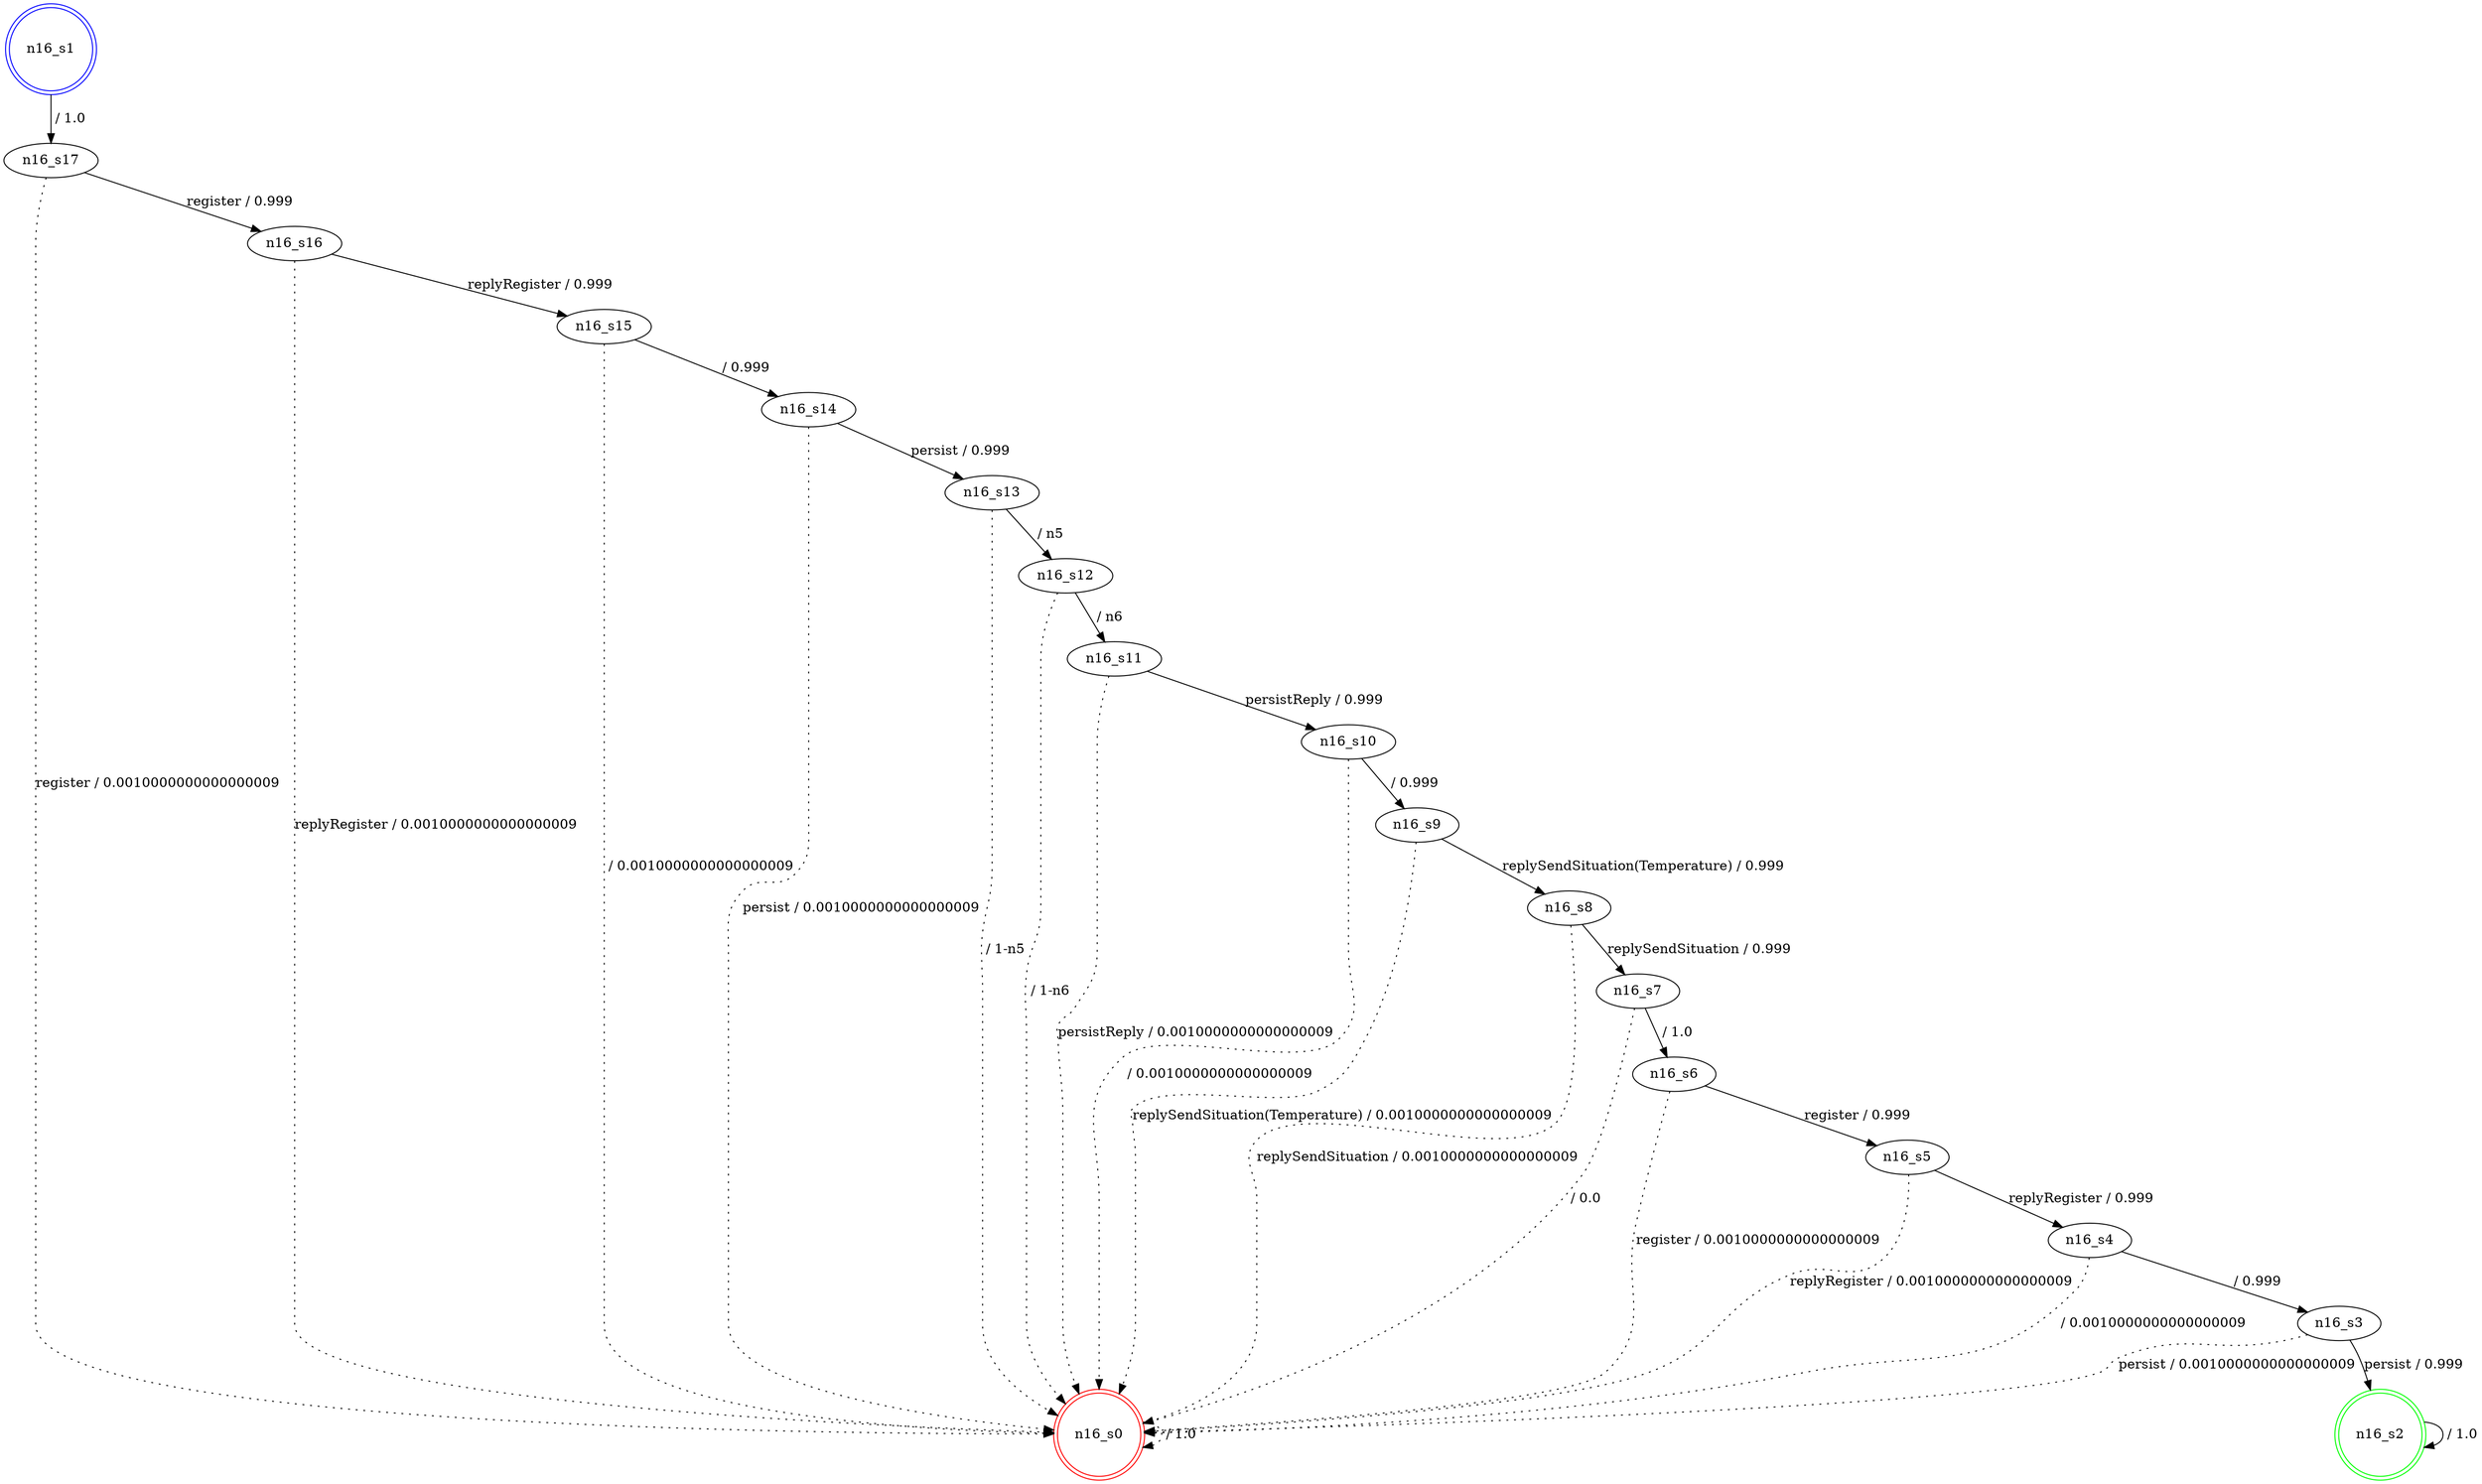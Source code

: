 digraph graphname {
n16_s0 [label="n16_s0",color=red,shape=doublecircle ];
n16_s1 [label="n16_s1",color=blue,shape=doublecircle ];
n16_s2 [label="n16_s2",color=green,shape=doublecircle ];
n16_s3 [label="n16_s3" ];
n16_s4 [label="n16_s4" ];
n16_s5 [label="n16_s5" ];
n16_s6 [label="n16_s6" ];
n16_s7 [label="n16_s7" ];
n16_s8 [label="n16_s8" ];
n16_s9 [label="n16_s9" ];
n16_s10 [label="n16_s10" ];
n16_s11 [label="n16_s11" ];
n16_s12 [label="n16_s12" ];
n16_s13 [label="n16_s13" ];
n16_s14 [label="n16_s14" ];
n16_s15 [label="n16_s15" ];
n16_s16 [label="n16_s16" ];
n16_s17 [label="n16_s17" ];
n16_s0 -> n16_s0 [label=" / 1.0", style=dotted];
n16_s1 -> n16_s17 [label=" / 1.0"];
n16_s2 -> n16_s2 [label=" / 1.0"];
n16_s3 -> n16_s2 [label="persist / 0.999"];
n16_s3 -> n16_s0 [label="persist / 0.0010000000000000009", style=dotted];
n16_s4 -> n16_s3 [label=" / 0.999"];
n16_s4 -> n16_s0 [label=" / 0.0010000000000000009", style=dotted];
n16_s5 -> n16_s4 [label="replyRegister / 0.999"];
n16_s5 -> n16_s0 [label="replyRegister / 0.0010000000000000009", style=dotted];
n16_s6 -> n16_s5 [label="register / 0.999"];
n16_s6 -> n16_s0 [label="register / 0.0010000000000000009", style=dotted];
n16_s7 -> n16_s6 [label=" / 1.0"];
n16_s7 -> n16_s0 [label=" / 0.0", style=dotted];
n16_s8 -> n16_s7 [label="replySendSituation / 0.999"];
n16_s8 -> n16_s0 [label="replySendSituation / 0.0010000000000000009", style=dotted];
n16_s9 -> n16_s8 [label="replySendSituation(Temperature) / 0.999"];
n16_s9 -> n16_s0 [label="replySendSituation(Temperature) / 0.0010000000000000009", style=dotted];
n16_s10 -> n16_s9 [label=" / 0.999"];
n16_s10 -> n16_s0 [label=" / 0.0010000000000000009", style=dotted];
n16_s11 -> n16_s10 [label="persistReply / 0.999"];
n16_s11 -> n16_s0 [label="persistReply / 0.0010000000000000009", style=dotted];
n16_s12 -> n16_s11 [label=" / n6"];
n16_s12 -> n16_s0 [label=" / 1-n6", style=dotted];
n16_s13 -> n16_s12 [label=" / n5"];
n16_s13 -> n16_s0 [label=" / 1-n5", style=dotted];
n16_s14 -> n16_s13 [label="persist / 0.999"];
n16_s14 -> n16_s0 [label="persist / 0.0010000000000000009", style=dotted];
n16_s15 -> n16_s14 [label=" / 0.999"];
n16_s15 -> n16_s0 [label=" / 0.0010000000000000009", style=dotted];
n16_s16 -> n16_s15 [label="replyRegister / 0.999"];
n16_s16 -> n16_s0 [label="replyRegister / 0.0010000000000000009", style=dotted];
n16_s17 -> n16_s16 [label="register / 0.999"];
n16_s17 -> n16_s0 [label="register / 0.0010000000000000009", style=dotted];
}